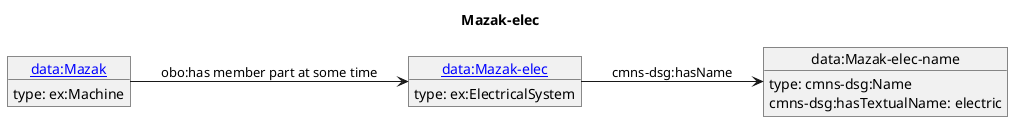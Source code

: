 @startuml
skinparam linetype polyline
left to right direction
title Mazak-elec
object "[[./Mazak-elec.html data:Mazak-elec]]" as o1 {
 type: ex:ElectricalSystem 
}
object "data:Mazak-elec-name" as o2 {
 type: cmns-dsg:Name 
}
object "[[./Mazak.html data:Mazak]]" as o3 {
 type: ex:Machine 
}
o1 --> o2 : cmns-dsg:hasName
o2 : cmns-dsg:hasTextualName: electric
o3 --> o1 : obo:has member part at some time
@enduml
